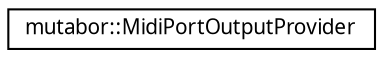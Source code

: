 digraph "Grafische Darstellung der Klassenhierarchie"
{
  edge [fontname="Sans",fontsize="10",labelfontname="Sans",labelfontsize="10"];
  node [fontname="Sans",fontsize="10",shape=record];
  rankdir="LR";
  Node0 [label="mutabor::MidiPortOutputProvider",height=0.2,width=0.4,color="black", fillcolor="white", style="filled",URL="$d2/db3/classmutabor_1_1MidiPortOutputProvider.html"];
}

